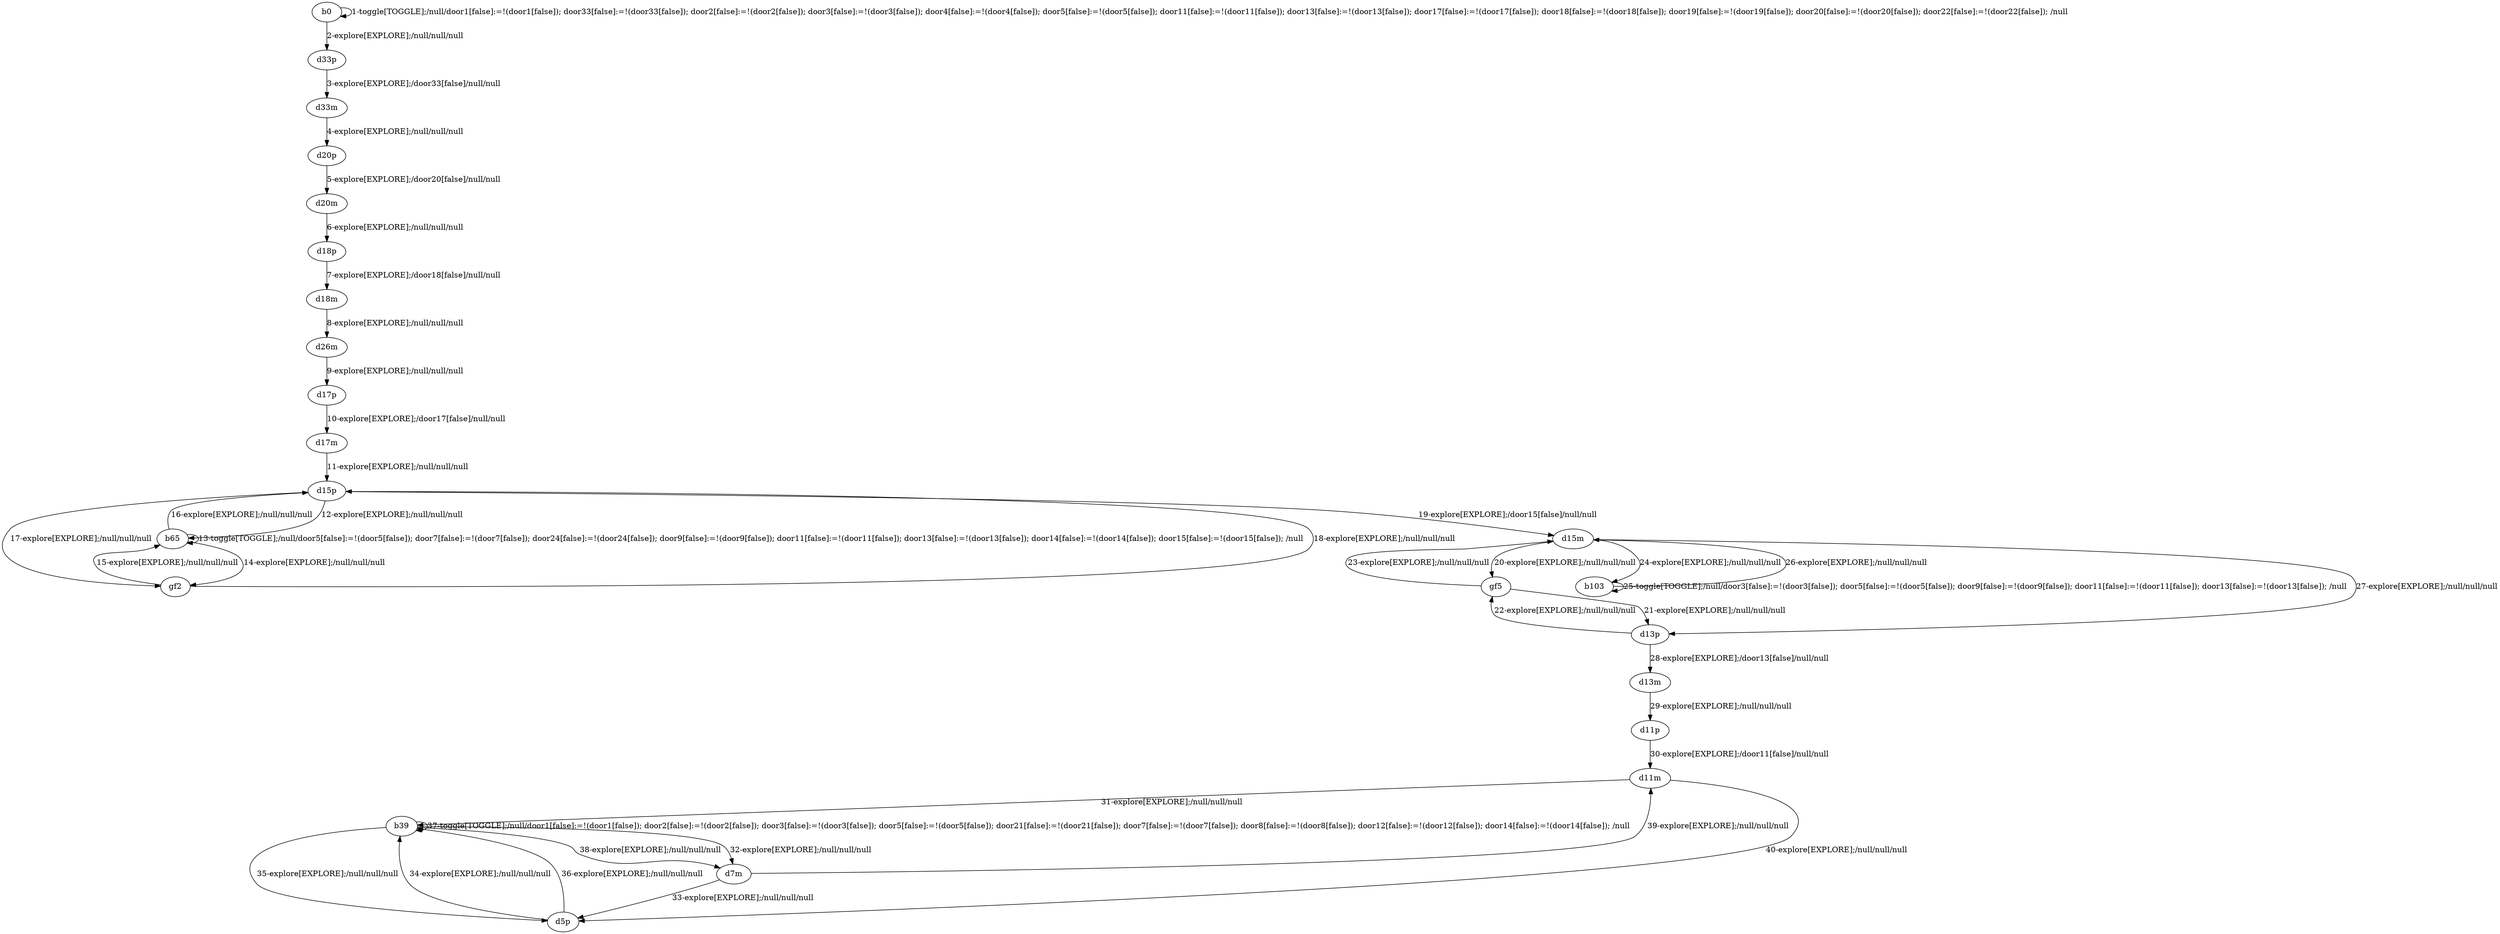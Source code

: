 # Total number of goals covered by this test: 2
# d7m --> d11m
# d11m --> d5p

digraph g {
"b0" -> "b0" [label = "1-toggle[TOGGLE];/null/door1[false]:=!(door1[false]); door33[false]:=!(door33[false]); door2[false]:=!(door2[false]); door3[false]:=!(door3[false]); door4[false]:=!(door4[false]); door5[false]:=!(door5[false]); door11[false]:=!(door11[false]); door13[false]:=!(door13[false]); door17[false]:=!(door17[false]); door18[false]:=!(door18[false]); door19[false]:=!(door19[false]); door20[false]:=!(door20[false]); door22[false]:=!(door22[false]); /null"];
"b0" -> "d33p" [label = "2-explore[EXPLORE];/null/null/null"];
"d33p" -> "d33m" [label = "3-explore[EXPLORE];/door33[false]/null/null"];
"d33m" -> "d20p" [label = "4-explore[EXPLORE];/null/null/null"];
"d20p" -> "d20m" [label = "5-explore[EXPLORE];/door20[false]/null/null"];
"d20m" -> "d18p" [label = "6-explore[EXPLORE];/null/null/null"];
"d18p" -> "d18m" [label = "7-explore[EXPLORE];/door18[false]/null/null"];
"d18m" -> "d26m" [label = "8-explore[EXPLORE];/null/null/null"];
"d26m" -> "d17p" [label = "9-explore[EXPLORE];/null/null/null"];
"d17p" -> "d17m" [label = "10-explore[EXPLORE];/door17[false]/null/null"];
"d17m" -> "d15p" [label = "11-explore[EXPLORE];/null/null/null"];
"d15p" -> "b65" [label = "12-explore[EXPLORE];/null/null/null"];
"b65" -> "b65" [label = "13-toggle[TOGGLE];/null/door5[false]:=!(door5[false]); door7[false]:=!(door7[false]); door24[false]:=!(door24[false]); door9[false]:=!(door9[false]); door11[false]:=!(door11[false]); door13[false]:=!(door13[false]); door14[false]:=!(door14[false]); door15[false]:=!(door15[false]); /null"];
"b65" -> "gf2" [label = "14-explore[EXPLORE];/null/null/null"];
"gf2" -> "b65" [label = "15-explore[EXPLORE];/null/null/null"];
"b65" -> "d15p" [label = "16-explore[EXPLORE];/null/null/null"];
"d15p" -> "gf2" [label = "17-explore[EXPLORE];/null/null/null"];
"gf2" -> "d15p" [label = "18-explore[EXPLORE];/null/null/null"];
"d15p" -> "d15m" [label = "19-explore[EXPLORE];/door15[false]/null/null"];
"d15m" -> "gf5" [label = "20-explore[EXPLORE];/null/null/null"];
"gf5" -> "d13p" [label = "21-explore[EXPLORE];/null/null/null"];
"d13p" -> "gf5" [label = "22-explore[EXPLORE];/null/null/null"];
"gf5" -> "d15m" [label = "23-explore[EXPLORE];/null/null/null"];
"d15m" -> "b103" [label = "24-explore[EXPLORE];/null/null/null"];
"b103" -> "b103" [label = "25-toggle[TOGGLE];/null/door3[false]:=!(door3[false]); door5[false]:=!(door5[false]); door9[false]:=!(door9[false]); door11[false]:=!(door11[false]); door13[false]:=!(door13[false]); /null"];
"b103" -> "d15m" [label = "26-explore[EXPLORE];/null/null/null"];
"d15m" -> "d13p" [label = "27-explore[EXPLORE];/null/null/null"];
"d13p" -> "d13m" [label = "28-explore[EXPLORE];/door13[false]/null/null"];
"d13m" -> "d11p" [label = "29-explore[EXPLORE];/null/null/null"];
"d11p" -> "d11m" [label = "30-explore[EXPLORE];/door11[false]/null/null"];
"d11m" -> "b39" [label = "31-explore[EXPLORE];/null/null/null"];
"b39" -> "d7m" [label = "32-explore[EXPLORE];/null/null/null"];
"d7m" -> "d5p" [label = "33-explore[EXPLORE];/null/null/null"];
"d5p" -> "b39" [label = "34-explore[EXPLORE];/null/null/null"];
"b39" -> "d5p" [label = "35-explore[EXPLORE];/null/null/null"];
"d5p" -> "b39" [label = "36-explore[EXPLORE];/null/null/null"];
"b39" -> "b39" [label = "37-toggle[TOGGLE];/null/door1[false]:=!(door1[false]); door2[false]:=!(door2[false]); door3[false]:=!(door3[false]); door5[false]:=!(door5[false]); door21[false]:=!(door21[false]); door7[false]:=!(door7[false]); door8[false]:=!(door8[false]); door12[false]:=!(door12[false]); door14[false]:=!(door14[false]); /null"];
"b39" -> "d7m" [label = "38-explore[EXPLORE];/null/null/null"];
"d7m" -> "d11m" [label = "39-explore[EXPLORE];/null/null/null"];
"d11m" -> "d5p" [label = "40-explore[EXPLORE];/null/null/null"];
}